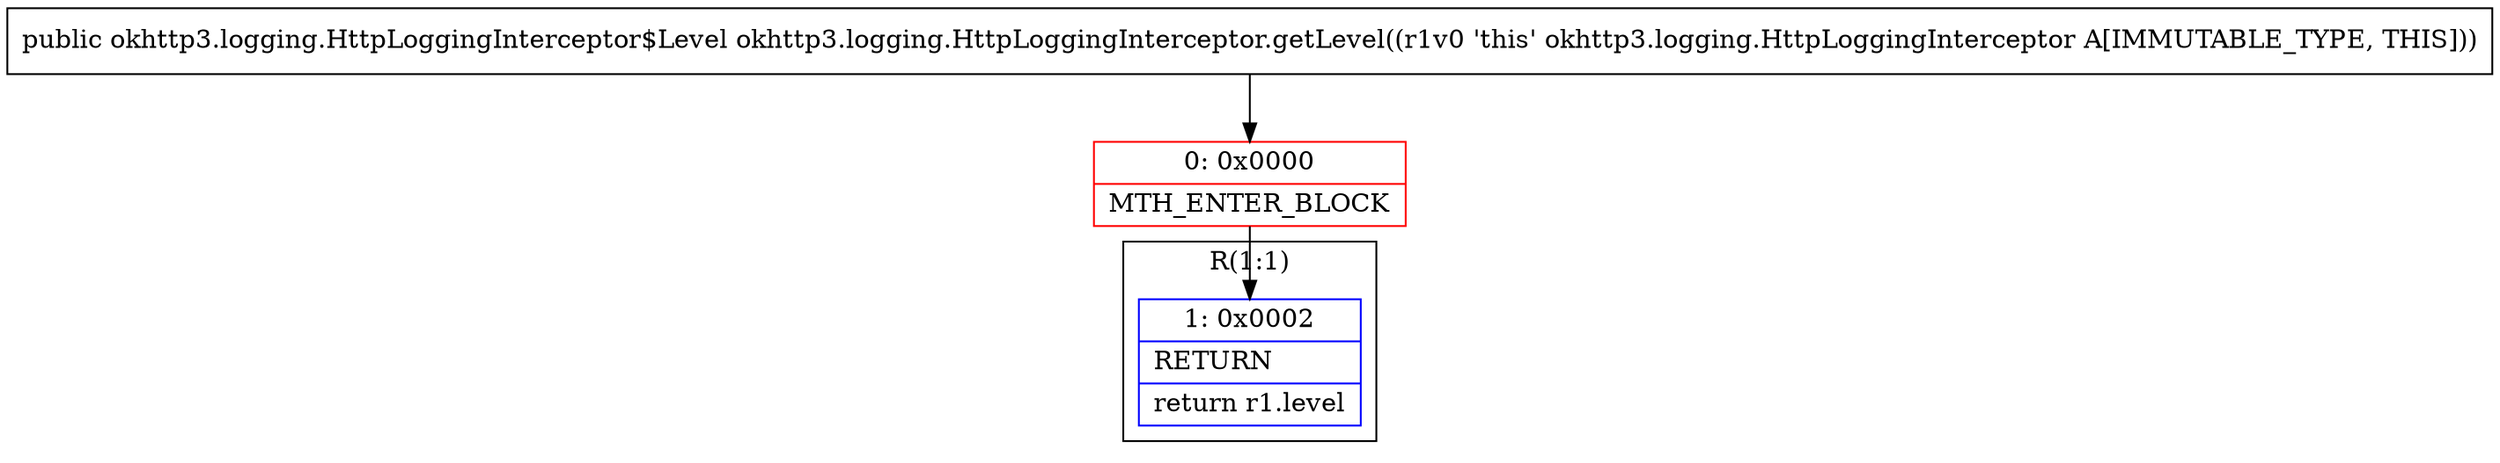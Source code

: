 digraph "CFG forokhttp3.logging.HttpLoggingInterceptor.getLevel()Lokhttp3\/logging\/HttpLoggingInterceptor$Level;" {
subgraph cluster_Region_2076815779 {
label = "R(1:1)";
node [shape=record,color=blue];
Node_1 [shape=record,label="{1\:\ 0x0002|RETURN\l|return r1.level\l}"];
}
Node_0 [shape=record,color=red,label="{0\:\ 0x0000|MTH_ENTER_BLOCK\l}"];
MethodNode[shape=record,label="{public okhttp3.logging.HttpLoggingInterceptor$Level okhttp3.logging.HttpLoggingInterceptor.getLevel((r1v0 'this' okhttp3.logging.HttpLoggingInterceptor A[IMMUTABLE_TYPE, THIS])) }"];
MethodNode -> Node_0;
Node_0 -> Node_1;
}

